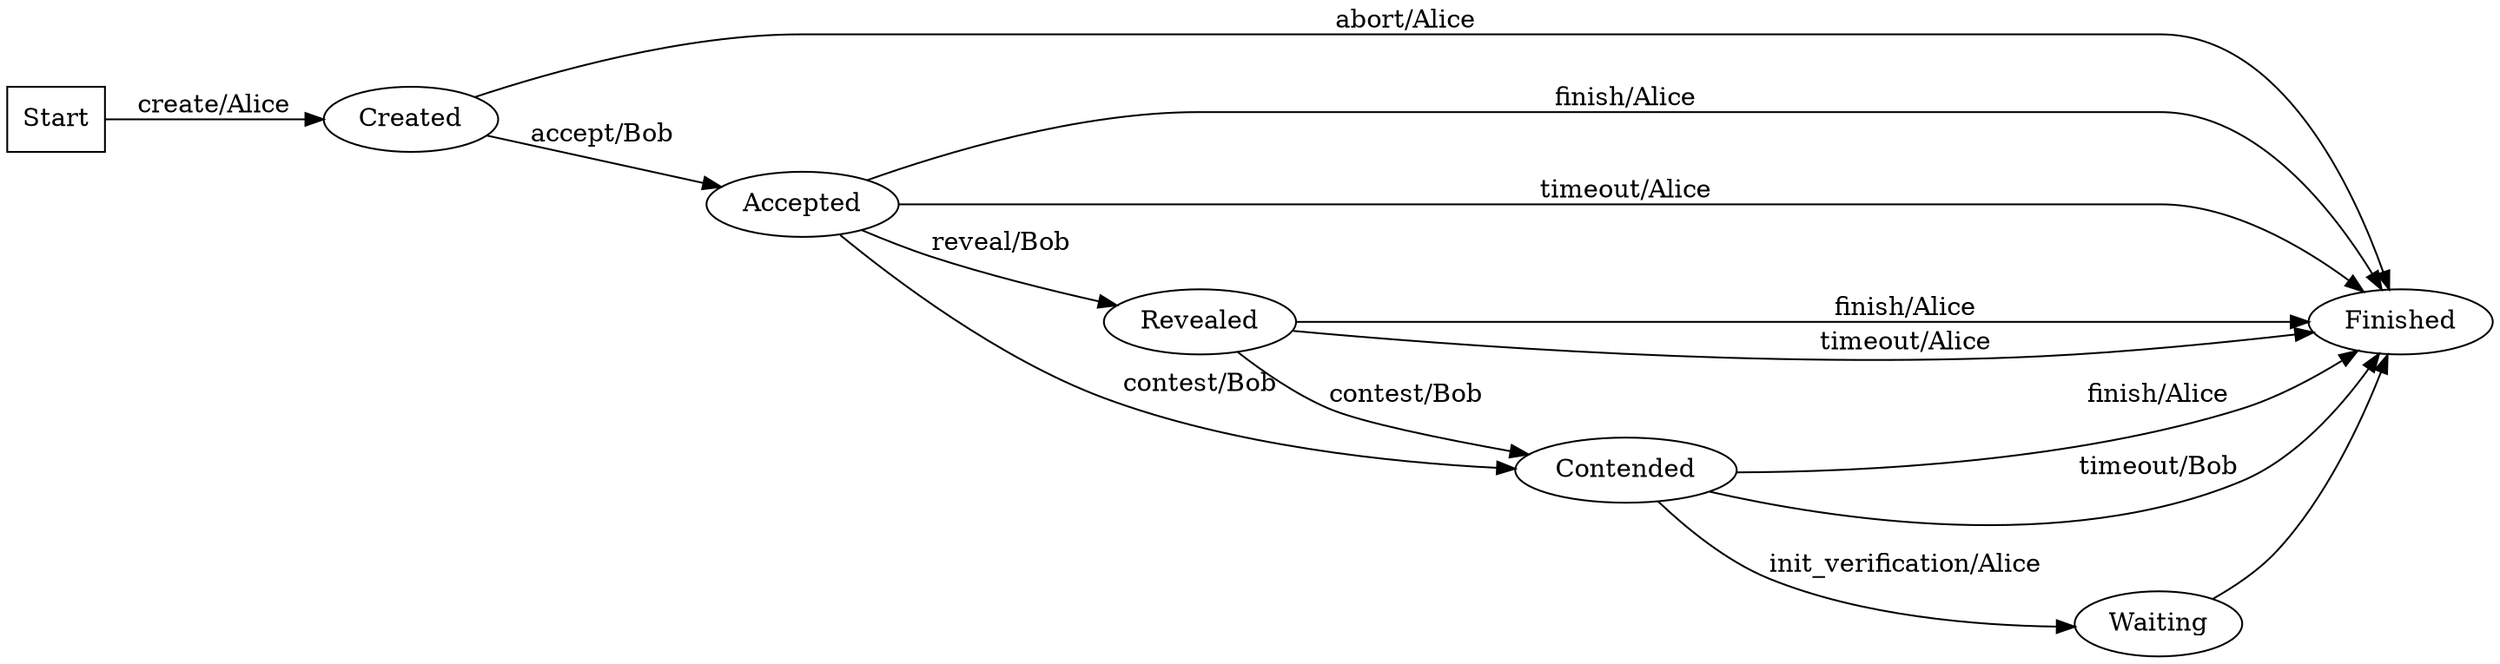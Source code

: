 digraph SmartJudge {
    rankdir="LR";

    Start [shape="rectangle"];
    Created;
    Accepted;
    Revealed;
    Contended;
    Waiting;
    Finished;
    
    Start -> Created [label="create/Alice"];
    Created -> Finished [label="abort/Alice"];
    Created -> Accepted [label="accept/Bob"];
    Accepted -> Finished [label="finish/Alice"];
    Revealed -> Finished [label="finish/Alice"];
    Contended -> Finished [label="finish/Alice"];
    Accepted -> Revealed [label="reveal/Bob"];
    Accepted -> Contended [label="contest/Bob"];
    Revealed -> Contended [label="contest/Bob"];
    Contended -> Waiting [label="init_verification/Alice"];
    Waiting -> Finished;
    Accepted -> Finished [label="timeout/Alice"];
    Revealed -> Finished [label="timeout/Alice"];
    Contended -> Finished [label="timeout/Bob"];   
}
